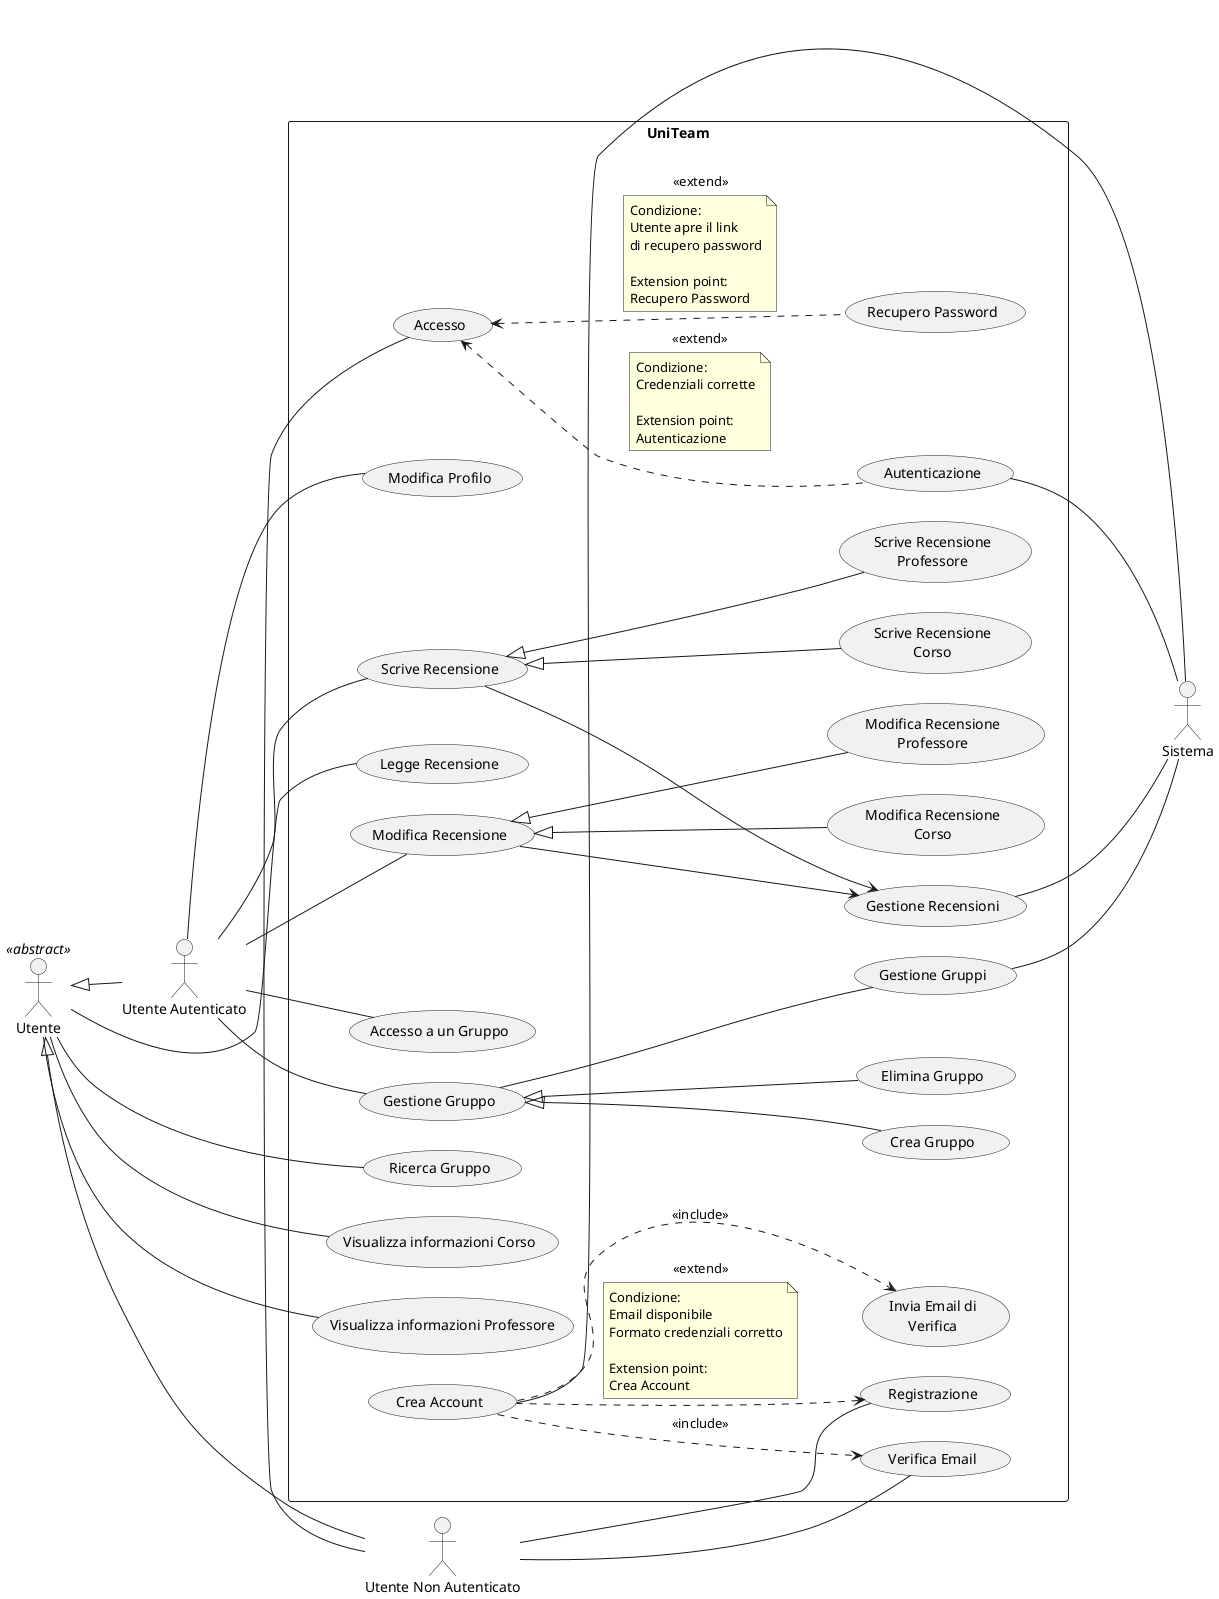 @startuml UseCase

'skinparam linetype polyline
'skinparam linetype ortho

skinparam nodesep 30
skinparam ranksep 50

left to right direction

rectangle UniTeam {
    'Use Case Registrazione'
    together {
        usecase "Crea Account" as Crea_Account
        usecase "Invia Email di\\nVerifica" as Invia_Email_Verifica 
        usecase Registrazione
        usecase "Verifica Email" as Verifica_Email
    }

    'Use Case Accesso'
    together {
        usecase Accesso
        usecase Autenticazione
        usecase "Recupero Password" as Recupero_Password
    }

    'Use Case Modifica Profilo'
    together {
        usecase "Modifica Profilo" as Modifica_Profilo
    }

    'Use Case Recensioni'
    together {
        usecase "Gestione Recensioni" as Gestione_Recensioni
        usecase "Scrive Recensione" as Scrive_Recensione
        usecase "Scrive Recensione\\nCorso" as Scrive_Recensione_Corso
        usecase "Scrive Recensione\\nProfessore" as Scrive_Recensione_Professore
        usecase "Modifica Recensione" as Modifica_Recensione
        usecase "Modifica Recensione\\nCorso" as Modifica_Recensione_Corso
        usecase "Modifica Recensione\\nProfessore" as Modifica_Recensione_Professore
        usecase "Legge Recensione" as Legge_Recensione
    }

    'Use Case Gruppi'
    together {
        usecase "Gestione Gruppi" as Gestione_Gruppi
        usecase "Ricerca Gruppo" as Ricerca_Gruppo
        usecase "Crea Gruppo" as Crea_Gruppo
        usecase "Accesso a un Gruppo" as Accesso_Gruppo 
        usecase "Elimina Gruppo" as Elimina_Gruppo
        usecase "Gestione Gruppo" as Gestione_Gruppo
    }

    'Use Case Corsi'
    together {
        usecase "Visualizza informazioni Corso" as Visualizza_Info_Corso
    }

    'Use Case Professori'
    together {
        usecase "Visualizza informazioni Professore" as Visualizza_Info_Professore
    }
}

actor Sistema
together {
    actor "Utente" as Utente <<abstract>>
    actor "Utente Autenticato" as Utente_Autenticato
    actor "Utente Non Autenticato" as Utente_Non_Autenticato
}

Utente <|-- Utente_Autenticato
Utente <|-- Utente_Non_Autenticato


'Registrazione'
Sistema -up-- Crea_Account
Crea_Account ..> Invia_Email_Verifica : <<include>>
Crea_Account ..> Verifica_Email: <<include>>

Utente_Non_Autenticato -- Registrazione
Registrazione <.. Crea_Account : <<extend>>
note on link
    Condizione: 
    Email disponibile
    Formato credenziali corretto

    Extension point: 
    Crea Account
end note

Utente_Non_Autenticato -- Verifica_Email


'Accesso'
Sistema -up-- Autenticazione

Accesso <.. Autenticazione : <<extend>>
note on link
    Condizione: 
    Credenziali corrette

    Extension point: 
    Autenticazione
end note

Accesso <.. Recupero_Password : <<extend>>
note on link
    Condizione: 
    Utente apre il link
    di recupero password

    Extension point: 
    Recupero Password
end note

Utente_Non_Autenticato -r- Accesso
Accesso -[hidden]l- Utente_Non_Autenticato


'Profilo'
Utente_Autenticato -- Modifica_Profilo

'Recensioni'
Utente -- Legge_Recensione
Legge_Recensione -[hidden]- Utente 

Utente_Autenticato -- Modifica_Recensione
Utente_Autenticato -- Scrive_Recensione

Sistema -up-- Gestione_Recensioni
Gestione_Recensioni <-[norank]- Scrive_Recensione
Scrive_Recensione -[hidden]-  Gestione_Recensioni 
Gestione_Recensioni <-[norank]- Modifica_Recensione
Modifica_Recensione -[hidden]- Gestione_Recensioni

Scrive_Recensione <|-- Scrive_Recensione_Corso
Scrive_Recensione <|-- Scrive_Recensione_Professore
Modifica_Recensione <|-- Modifica_Recensione_Corso
Modifica_Recensione <|-- Modifica_Recensione_Professore

'Gruppi'
Sistema -up-- Gestione_Gruppi

Utente_Autenticato -- Gestione_Gruppo
Utente_Autenticato -- Accesso_Gruppo
Utente -- Ricerca_Gruppo

Gestione_Gruppi -[norank]- Gestione_Gruppo
Gestione_Gruppo -[hidden]d- Gestione_Gruppi

Gestione_Gruppo <|-- Crea_Gruppo
Gestione_Gruppo <|-- Elimina_Gruppo


'Corsi'
Utente -- Visualizza_Info_Corso


'Professori'
Utente -- Visualizza_Info_Professore


@enduml